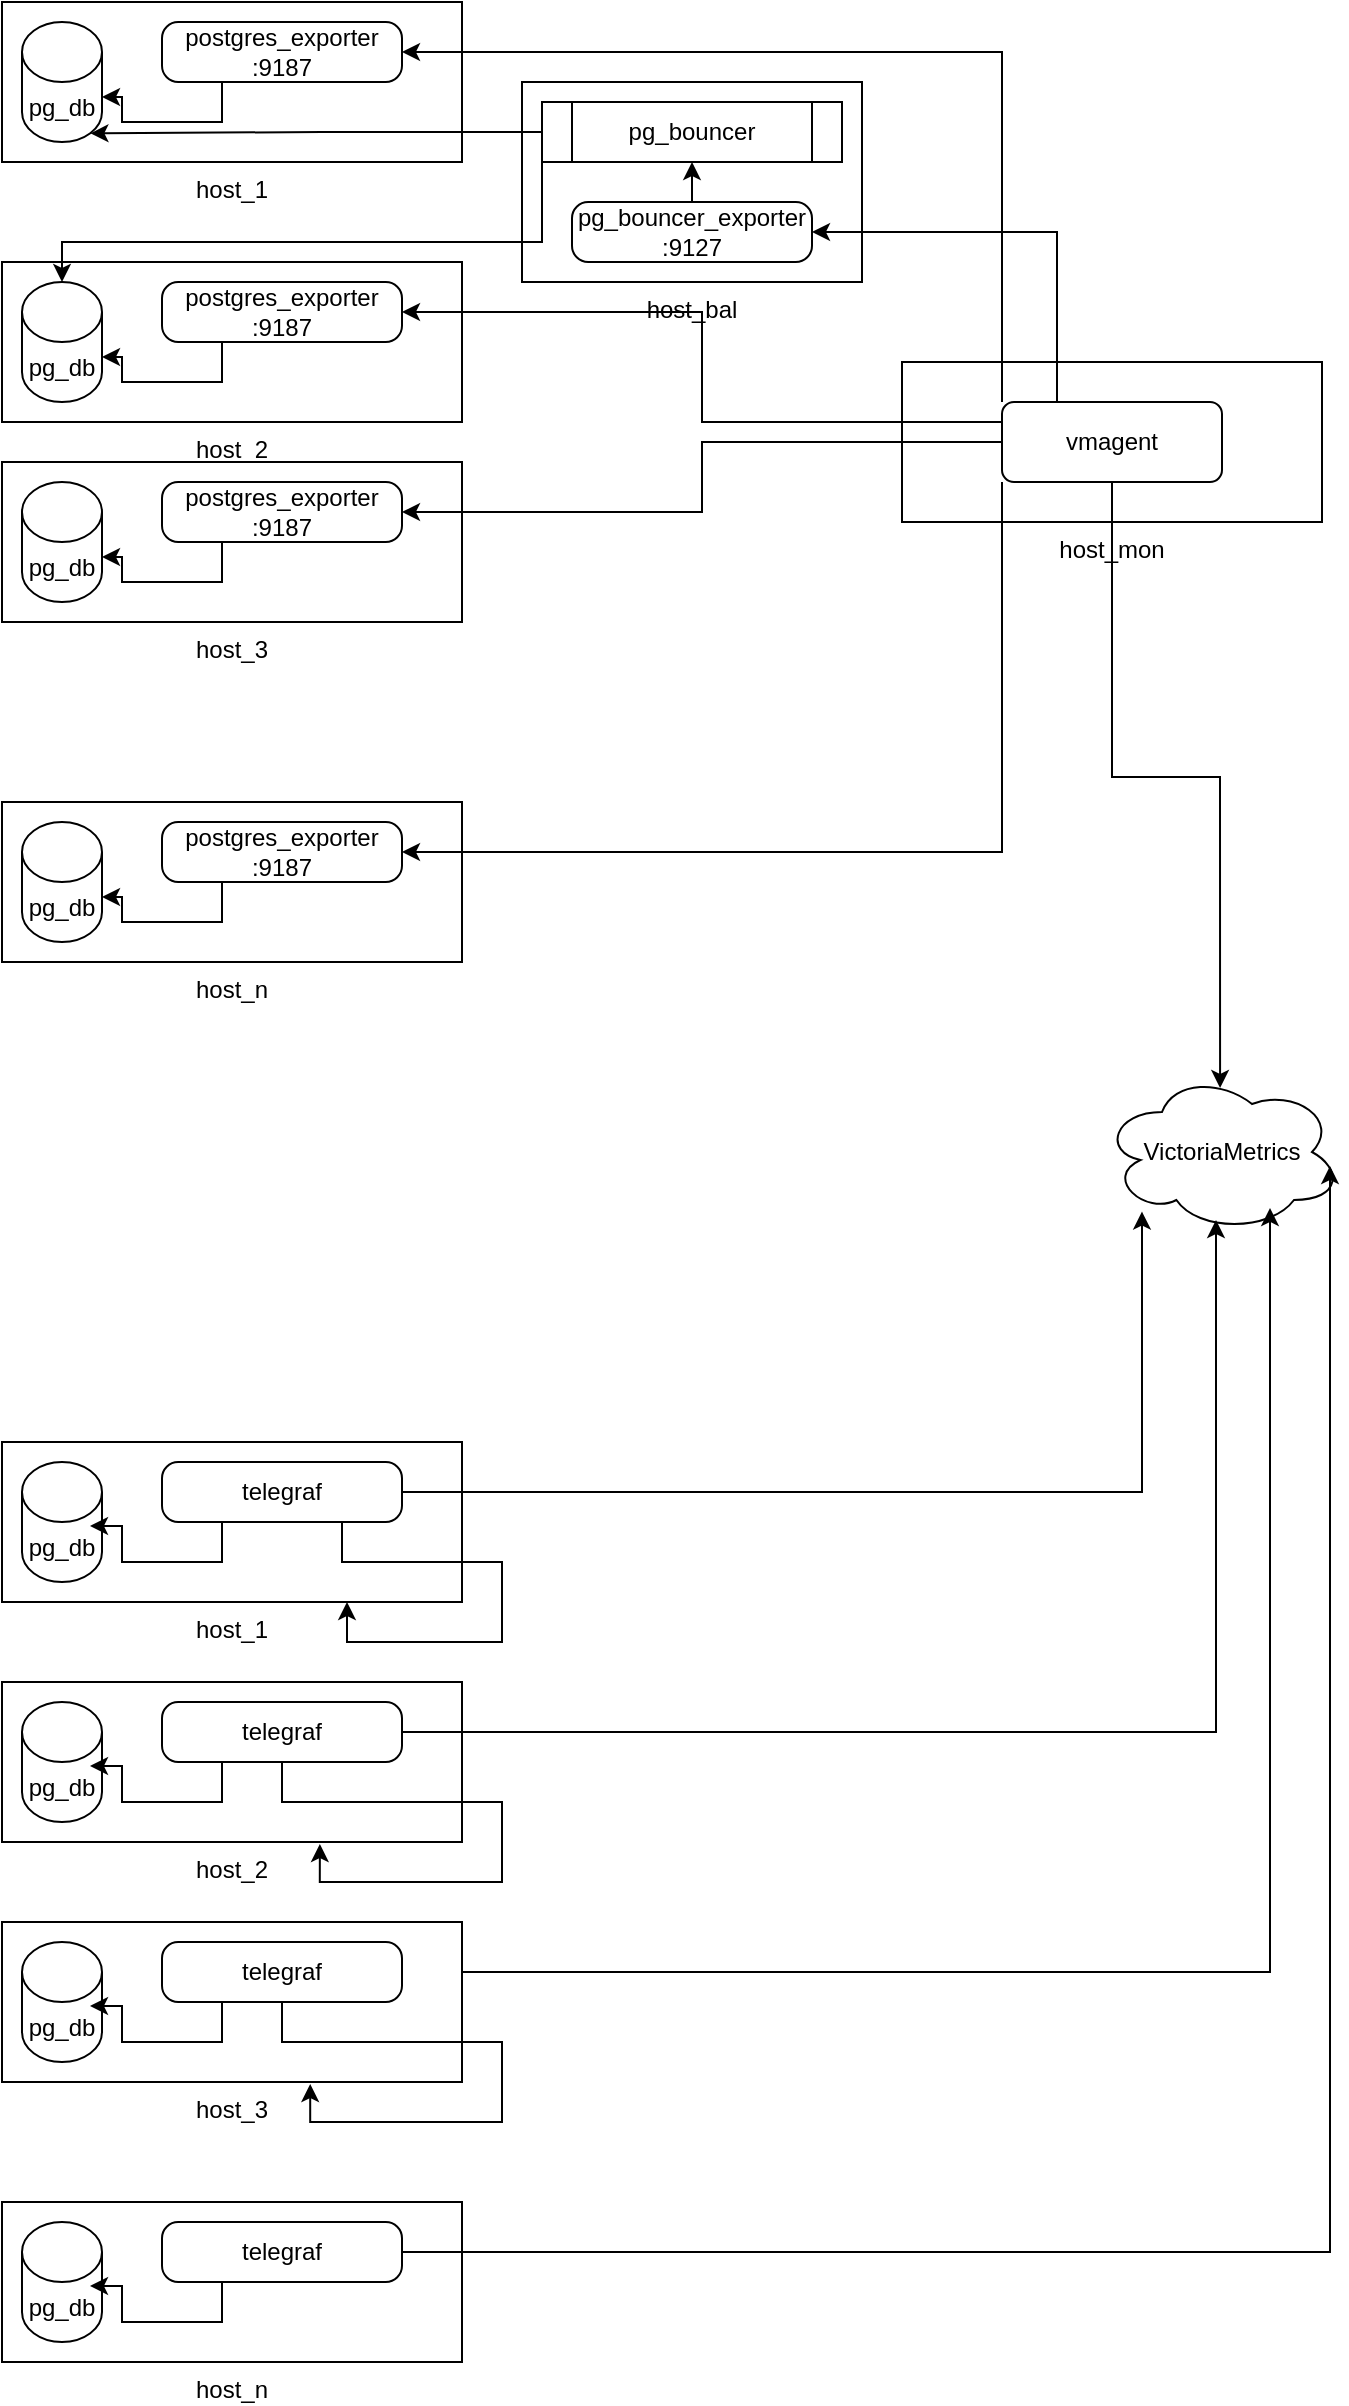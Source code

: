 <mxfile version="14.6.10" type="github">
  <diagram id="4QRazGgu9WMaKBfKX1o5" name="Page-1">
    <mxGraphModel dx="1422" dy="745" grid="1" gridSize="10" guides="1" tooltips="1" connect="1" arrows="1" fold="1" page="1" pageScale="1" pageWidth="827" pageHeight="1169" math="0" shadow="0">
      <root>
        <mxCell id="0" />
        <mxCell id="1" parent="0" />
        <mxCell id="902bRbRnA_5l2vHcmtZ7-46" value="host_bal" style="rounded=0;whiteSpace=wrap;html=1;align=center;labelPosition=center;verticalLabelPosition=bottom;verticalAlign=top;" parent="1" vertex="1">
          <mxGeometry x="290" y="50" width="170" height="100" as="geometry" />
        </mxCell>
        <mxCell id="902bRbRnA_5l2vHcmtZ7-38" value="host_1" style="rounded=0;whiteSpace=wrap;html=1;align=center;labelPosition=center;verticalLabelPosition=bottom;verticalAlign=top;" parent="1" vertex="1">
          <mxGeometry x="30" y="10" width="230" height="80" as="geometry" />
        </mxCell>
        <mxCell id="902bRbRnA_5l2vHcmtZ7-1" value="host_mon" style="rounded=0;whiteSpace=wrap;html=1;align=center;labelPosition=center;verticalLabelPosition=bottom;verticalAlign=top;" parent="1" vertex="1">
          <mxGeometry x="480" y="190" width="210" height="80" as="geometry" />
        </mxCell>
        <mxCell id="902bRbRnA_5l2vHcmtZ7-2" value="pg_db" style="shape=cylinder3;whiteSpace=wrap;html=1;boundedLbl=1;backgroundOutline=1;size=15;" parent="1" vertex="1">
          <mxGeometry x="40" y="20" width="40" height="60" as="geometry" />
        </mxCell>
        <mxCell id="902bRbRnA_5l2vHcmtZ7-17" style="edgeStyle=orthogonalEdgeStyle;rounded=0;orthogonalLoop=1;jettySize=auto;html=1;exitX=0.25;exitY=1;exitDx=0;exitDy=0;entryX=1;entryY=0;entryDx=0;entryDy=37.5;entryPerimeter=0;" parent="1" source="902bRbRnA_5l2vHcmtZ7-3" target="902bRbRnA_5l2vHcmtZ7-2" edge="1">
          <mxGeometry relative="1" as="geometry" />
        </mxCell>
        <mxCell id="902bRbRnA_5l2vHcmtZ7-3" value="postgres_exporter&lt;br&gt;:9187" style="rounded=1;whiteSpace=wrap;html=1;arcSize=27;" parent="1" vertex="1">
          <mxGeometry x="110" y="20" width="120" height="30" as="geometry" />
        </mxCell>
        <mxCell id="902bRbRnA_5l2vHcmtZ7-26" value="host_2" style="rounded=0;whiteSpace=wrap;html=1;align=center;labelPosition=center;verticalLabelPosition=bottom;verticalAlign=top;" parent="1" vertex="1">
          <mxGeometry x="30" y="140" width="230" height="80" as="geometry" />
        </mxCell>
        <mxCell id="902bRbRnA_5l2vHcmtZ7-27" value="pg_db" style="shape=cylinder3;whiteSpace=wrap;html=1;boundedLbl=1;backgroundOutline=1;size=15;" parent="1" vertex="1">
          <mxGeometry x="40" y="150" width="40" height="60" as="geometry" />
        </mxCell>
        <mxCell id="902bRbRnA_5l2vHcmtZ7-28" style="edgeStyle=orthogonalEdgeStyle;rounded=0;orthogonalLoop=1;jettySize=auto;html=1;exitX=0.25;exitY=1;exitDx=0;exitDy=0;entryX=1;entryY=0;entryDx=0;entryDy=37.5;entryPerimeter=0;" parent="1" source="902bRbRnA_5l2vHcmtZ7-29" target="902bRbRnA_5l2vHcmtZ7-27" edge="1">
          <mxGeometry relative="1" as="geometry" />
        </mxCell>
        <mxCell id="902bRbRnA_5l2vHcmtZ7-29" value="postgres_exporter&lt;br&gt;:9187" style="rounded=1;whiteSpace=wrap;html=1;arcSize=27;" parent="1" vertex="1">
          <mxGeometry x="110" y="150" width="120" height="30" as="geometry" />
        </mxCell>
        <mxCell id="902bRbRnA_5l2vHcmtZ7-30" value="host_3" style="rounded=0;whiteSpace=wrap;html=1;align=center;labelPosition=center;verticalLabelPosition=bottom;verticalAlign=top;" parent="1" vertex="1">
          <mxGeometry x="30" y="240" width="230" height="80" as="geometry" />
        </mxCell>
        <mxCell id="902bRbRnA_5l2vHcmtZ7-31" value="pg_db" style="shape=cylinder3;whiteSpace=wrap;html=1;boundedLbl=1;backgroundOutline=1;size=15;" parent="1" vertex="1">
          <mxGeometry x="40" y="250" width="40" height="60" as="geometry" />
        </mxCell>
        <mxCell id="902bRbRnA_5l2vHcmtZ7-32" style="edgeStyle=orthogonalEdgeStyle;rounded=0;orthogonalLoop=1;jettySize=auto;html=1;exitX=0.25;exitY=1;exitDx=0;exitDy=0;entryX=1;entryY=0;entryDx=0;entryDy=37.5;entryPerimeter=0;" parent="1" source="902bRbRnA_5l2vHcmtZ7-33" target="902bRbRnA_5l2vHcmtZ7-31" edge="1">
          <mxGeometry relative="1" as="geometry" />
        </mxCell>
        <mxCell id="902bRbRnA_5l2vHcmtZ7-33" value="postgres_exporter&lt;br&gt;:9187" style="rounded=1;whiteSpace=wrap;html=1;arcSize=27;" parent="1" vertex="1">
          <mxGeometry x="110" y="250" width="120" height="30" as="geometry" />
        </mxCell>
        <mxCell id="902bRbRnA_5l2vHcmtZ7-34" value="host_n" style="rounded=0;whiteSpace=wrap;html=1;align=center;labelPosition=center;verticalLabelPosition=bottom;verticalAlign=top;" parent="1" vertex="1">
          <mxGeometry x="30" y="410" width="230" height="80" as="geometry" />
        </mxCell>
        <mxCell id="902bRbRnA_5l2vHcmtZ7-35" value="pg_db" style="shape=cylinder3;whiteSpace=wrap;html=1;boundedLbl=1;backgroundOutline=1;size=15;" parent="1" vertex="1">
          <mxGeometry x="40" y="420" width="40" height="60" as="geometry" />
        </mxCell>
        <mxCell id="902bRbRnA_5l2vHcmtZ7-36" style="edgeStyle=orthogonalEdgeStyle;rounded=0;orthogonalLoop=1;jettySize=auto;html=1;exitX=0.25;exitY=1;exitDx=0;exitDy=0;entryX=1;entryY=0;entryDx=0;entryDy=37.5;entryPerimeter=0;" parent="1" source="902bRbRnA_5l2vHcmtZ7-37" target="902bRbRnA_5l2vHcmtZ7-35" edge="1">
          <mxGeometry relative="1" as="geometry" />
        </mxCell>
        <mxCell id="902bRbRnA_5l2vHcmtZ7-37" value="postgres_exporter&lt;br&gt;:9187" style="rounded=1;whiteSpace=wrap;html=1;arcSize=27;" parent="1" vertex="1">
          <mxGeometry x="110" y="420" width="120" height="30" as="geometry" />
        </mxCell>
        <mxCell id="902bRbRnA_5l2vHcmtZ7-41" style="edgeStyle=orthogonalEdgeStyle;rounded=0;orthogonalLoop=1;jettySize=auto;html=1;exitX=0;exitY=0;exitDx=0;exitDy=0;entryX=1;entryY=0.5;entryDx=0;entryDy=0;" parent="1" source="902bRbRnA_5l2vHcmtZ7-39" target="902bRbRnA_5l2vHcmtZ7-3" edge="1">
          <mxGeometry relative="1" as="geometry" />
        </mxCell>
        <mxCell id="902bRbRnA_5l2vHcmtZ7-42" style="edgeStyle=orthogonalEdgeStyle;rounded=0;orthogonalLoop=1;jettySize=auto;html=1;exitX=0;exitY=0.25;exitDx=0;exitDy=0;entryX=1;entryY=0.5;entryDx=0;entryDy=0;" parent="1" source="902bRbRnA_5l2vHcmtZ7-39" target="902bRbRnA_5l2vHcmtZ7-29" edge="1">
          <mxGeometry relative="1" as="geometry">
            <mxPoint x="330" y="180" as="targetPoint" />
          </mxGeometry>
        </mxCell>
        <mxCell id="902bRbRnA_5l2vHcmtZ7-43" style="edgeStyle=orthogonalEdgeStyle;rounded=0;orthogonalLoop=1;jettySize=auto;html=1;exitX=0;exitY=0.5;exitDx=0;exitDy=0;entryX=1;entryY=0.5;entryDx=0;entryDy=0;" parent="1" source="902bRbRnA_5l2vHcmtZ7-39" target="902bRbRnA_5l2vHcmtZ7-33" edge="1">
          <mxGeometry relative="1" as="geometry" />
        </mxCell>
        <mxCell id="902bRbRnA_5l2vHcmtZ7-44" style="edgeStyle=orthogonalEdgeStyle;rounded=0;orthogonalLoop=1;jettySize=auto;html=1;exitX=0;exitY=1;exitDx=0;exitDy=0;entryX=1;entryY=0.5;entryDx=0;entryDy=0;" parent="1" source="902bRbRnA_5l2vHcmtZ7-39" target="902bRbRnA_5l2vHcmtZ7-37" edge="1">
          <mxGeometry relative="1" as="geometry" />
        </mxCell>
        <mxCell id="902bRbRnA_5l2vHcmtZ7-45" style="edgeStyle=orthogonalEdgeStyle;rounded=0;orthogonalLoop=1;jettySize=auto;html=1;exitX=0.5;exitY=1;exitDx=0;exitDy=0;entryX=0.492;entryY=0.1;entryDx=0;entryDy=0;entryPerimeter=0;" parent="1" source="902bRbRnA_5l2vHcmtZ7-39" target="902bRbRnA_5l2vHcmtZ7-40" edge="1">
          <mxGeometry relative="1" as="geometry" />
        </mxCell>
        <mxCell id="902bRbRnA_5l2vHcmtZ7-54" style="edgeStyle=orthogonalEdgeStyle;rounded=0;orthogonalLoop=1;jettySize=auto;html=1;exitX=0.25;exitY=0;exitDx=0;exitDy=0;entryX=1;entryY=0.5;entryDx=0;entryDy=0;" parent="1" source="902bRbRnA_5l2vHcmtZ7-39" target="902bRbRnA_5l2vHcmtZ7-51" edge="1">
          <mxGeometry relative="1" as="geometry" />
        </mxCell>
        <mxCell id="902bRbRnA_5l2vHcmtZ7-39" value="vmagent" style="rounded=1;whiteSpace=wrap;html=1;" parent="1" vertex="1">
          <mxGeometry x="530" y="210" width="110" height="40" as="geometry" />
        </mxCell>
        <mxCell id="902bRbRnA_5l2vHcmtZ7-40" value="VictoriaMetrics" style="ellipse;shape=cloud;whiteSpace=wrap;html=1;" parent="1" vertex="1">
          <mxGeometry x="580" y="545" width="120" height="80" as="geometry" />
        </mxCell>
        <mxCell id="902bRbRnA_5l2vHcmtZ7-50" style="edgeStyle=orthogonalEdgeStyle;rounded=0;orthogonalLoop=1;jettySize=auto;html=1;exitX=0;exitY=1;exitDx=0;exitDy=0;" parent="1" source="902bRbRnA_5l2vHcmtZ7-48" target="902bRbRnA_5l2vHcmtZ7-27" edge="1">
          <mxGeometry relative="1" as="geometry">
            <Array as="points">
              <mxPoint x="300" y="130" />
              <mxPoint x="60" y="130" />
            </Array>
          </mxGeometry>
        </mxCell>
        <mxCell id="902bRbRnA_5l2vHcmtZ7-52" style="edgeStyle=orthogonalEdgeStyle;rounded=0;orthogonalLoop=1;jettySize=auto;html=1;exitX=0;exitY=0.5;exitDx=0;exitDy=0;entryX=0.855;entryY=1;entryDx=0;entryDy=-4.35;entryPerimeter=0;" parent="1" source="902bRbRnA_5l2vHcmtZ7-48" target="902bRbRnA_5l2vHcmtZ7-2" edge="1">
          <mxGeometry relative="1" as="geometry" />
        </mxCell>
        <mxCell id="902bRbRnA_5l2vHcmtZ7-48" value="pg_bouncer" style="shape=process;whiteSpace=wrap;html=1;backgroundOutline=1;" parent="1" vertex="1">
          <mxGeometry x="300" y="60" width="150" height="30" as="geometry" />
        </mxCell>
        <mxCell id="902bRbRnA_5l2vHcmtZ7-53" style="edgeStyle=orthogonalEdgeStyle;rounded=0;orthogonalLoop=1;jettySize=auto;html=1;exitX=0.5;exitY=0;exitDx=0;exitDy=0;entryX=0.5;entryY=1;entryDx=0;entryDy=0;" parent="1" source="902bRbRnA_5l2vHcmtZ7-51" target="902bRbRnA_5l2vHcmtZ7-48" edge="1">
          <mxGeometry relative="1" as="geometry" />
        </mxCell>
        <mxCell id="902bRbRnA_5l2vHcmtZ7-51" value="pg_bouncer_exporter&lt;br&gt;:9127" style="rounded=1;whiteSpace=wrap;html=1;arcSize=27;" parent="1" vertex="1">
          <mxGeometry x="315" y="110" width="120" height="30" as="geometry" />
        </mxCell>
        <mxCell id="902bRbRnA_5l2vHcmtZ7-55" value="host_1" style="rounded=0;whiteSpace=wrap;html=1;align=center;labelPosition=center;verticalLabelPosition=bottom;verticalAlign=top;" parent="1" vertex="1">
          <mxGeometry x="30" y="730" width="230" height="80" as="geometry" />
        </mxCell>
        <mxCell id="902bRbRnA_5l2vHcmtZ7-56" value="pg_db" style="shape=cylinder3;whiteSpace=wrap;html=1;boundedLbl=1;backgroundOutline=1;size=15;" parent="1" vertex="1">
          <mxGeometry x="40" y="740" width="40" height="60" as="geometry" />
        </mxCell>
        <mxCell id="eqPKZl8lgO3WAEdbTDNA-1" style="edgeStyle=orthogonalEdgeStyle;rounded=0;orthogonalLoop=1;jettySize=auto;html=1;exitX=0.25;exitY=1;exitDx=0;exitDy=0;entryX=0.85;entryY=0.533;entryDx=0;entryDy=0;entryPerimeter=0;" edge="1" parent="1" source="902bRbRnA_5l2vHcmtZ7-57" target="902bRbRnA_5l2vHcmtZ7-56">
          <mxGeometry relative="1" as="geometry" />
        </mxCell>
        <mxCell id="eqPKZl8lgO3WAEdbTDNA-14" style="edgeStyle=orthogonalEdgeStyle;rounded=0;orthogonalLoop=1;jettySize=auto;html=1;exitX=1;exitY=0.5;exitDx=0;exitDy=0;" edge="1" parent="1" source="902bRbRnA_5l2vHcmtZ7-57" target="902bRbRnA_5l2vHcmtZ7-40">
          <mxGeometry relative="1" as="geometry">
            <Array as="points">
              <mxPoint x="600" y="755" />
            </Array>
          </mxGeometry>
        </mxCell>
        <mxCell id="eqPKZl8lgO3WAEdbTDNA-21" style="edgeStyle=orthogonalEdgeStyle;rounded=0;orthogonalLoop=1;jettySize=auto;html=1;exitX=0.75;exitY=1;exitDx=0;exitDy=0;entryX=0.75;entryY=1;entryDx=0;entryDy=0;" edge="1" parent="1" source="902bRbRnA_5l2vHcmtZ7-57" target="902bRbRnA_5l2vHcmtZ7-55">
          <mxGeometry relative="1" as="geometry" />
        </mxCell>
        <mxCell id="902bRbRnA_5l2vHcmtZ7-57" value="telegraf" style="rounded=1;whiteSpace=wrap;html=1;arcSize=27;" parent="1" vertex="1">
          <mxGeometry x="110" y="740" width="120" height="30" as="geometry" />
        </mxCell>
        <mxCell id="eqPKZl8lgO3WAEdbTDNA-2" value="host_2" style="rounded=0;whiteSpace=wrap;html=1;align=center;labelPosition=center;verticalLabelPosition=bottom;verticalAlign=top;" vertex="1" parent="1">
          <mxGeometry x="30" y="850" width="230" height="80" as="geometry" />
        </mxCell>
        <mxCell id="eqPKZl8lgO3WAEdbTDNA-3" value="pg_db" style="shape=cylinder3;whiteSpace=wrap;html=1;boundedLbl=1;backgroundOutline=1;size=15;" vertex="1" parent="1">
          <mxGeometry x="40" y="860" width="40" height="60" as="geometry" />
        </mxCell>
        <mxCell id="eqPKZl8lgO3WAEdbTDNA-4" style="edgeStyle=orthogonalEdgeStyle;rounded=0;orthogonalLoop=1;jettySize=auto;html=1;exitX=0.25;exitY=1;exitDx=0;exitDy=0;entryX=0.85;entryY=0.533;entryDx=0;entryDy=0;entryPerimeter=0;" edge="1" parent="1" source="eqPKZl8lgO3WAEdbTDNA-5" target="eqPKZl8lgO3WAEdbTDNA-3">
          <mxGeometry relative="1" as="geometry" />
        </mxCell>
        <mxCell id="eqPKZl8lgO3WAEdbTDNA-20" style="edgeStyle=orthogonalEdgeStyle;rounded=0;orthogonalLoop=1;jettySize=auto;html=1;exitX=0.5;exitY=1;exitDx=0;exitDy=0;entryX=0.691;entryY=1.013;entryDx=0;entryDy=0;entryPerimeter=0;" edge="1" parent="1" source="eqPKZl8lgO3WAEdbTDNA-5" target="eqPKZl8lgO3WAEdbTDNA-2">
          <mxGeometry relative="1" as="geometry" />
        </mxCell>
        <mxCell id="eqPKZl8lgO3WAEdbTDNA-22" style="edgeStyle=orthogonalEdgeStyle;rounded=0;orthogonalLoop=1;jettySize=auto;html=1;exitX=1;exitY=0.5;exitDx=0;exitDy=0;entryX=0.475;entryY=0.925;entryDx=0;entryDy=0;entryPerimeter=0;" edge="1" parent="1" source="eqPKZl8lgO3WAEdbTDNA-5" target="902bRbRnA_5l2vHcmtZ7-40">
          <mxGeometry relative="1" as="geometry" />
        </mxCell>
        <mxCell id="eqPKZl8lgO3WAEdbTDNA-5" value="telegraf" style="rounded=1;whiteSpace=wrap;html=1;arcSize=27;" vertex="1" parent="1">
          <mxGeometry x="110" y="860" width="120" height="30" as="geometry" />
        </mxCell>
        <mxCell id="eqPKZl8lgO3WAEdbTDNA-16" style="edgeStyle=orthogonalEdgeStyle;rounded=0;orthogonalLoop=1;jettySize=auto;html=1;exitX=1;exitY=0.5;exitDx=0;exitDy=0;entryX=0.7;entryY=0.85;entryDx=0;entryDy=0;entryPerimeter=0;" edge="1" parent="1" source="eqPKZl8lgO3WAEdbTDNA-9" target="902bRbRnA_5l2vHcmtZ7-40">
          <mxGeometry relative="1" as="geometry" />
        </mxCell>
        <mxCell id="eqPKZl8lgO3WAEdbTDNA-6" value="host_3" style="rounded=0;whiteSpace=wrap;html=1;align=center;labelPosition=center;verticalLabelPosition=bottom;verticalAlign=top;" vertex="1" parent="1">
          <mxGeometry x="30" y="970" width="230" height="80" as="geometry" />
        </mxCell>
        <mxCell id="eqPKZl8lgO3WAEdbTDNA-7" value="pg_db" style="shape=cylinder3;whiteSpace=wrap;html=1;boundedLbl=1;backgroundOutline=1;size=15;" vertex="1" parent="1">
          <mxGeometry x="40" y="980" width="40" height="60" as="geometry" />
        </mxCell>
        <mxCell id="eqPKZl8lgO3WAEdbTDNA-8" style="edgeStyle=orthogonalEdgeStyle;rounded=0;orthogonalLoop=1;jettySize=auto;html=1;exitX=0.25;exitY=1;exitDx=0;exitDy=0;entryX=0.85;entryY=0.533;entryDx=0;entryDy=0;entryPerimeter=0;" edge="1" parent="1" source="eqPKZl8lgO3WAEdbTDNA-9" target="eqPKZl8lgO3WAEdbTDNA-7">
          <mxGeometry relative="1" as="geometry" />
        </mxCell>
        <mxCell id="eqPKZl8lgO3WAEdbTDNA-19" style="edgeStyle=orthogonalEdgeStyle;rounded=0;orthogonalLoop=1;jettySize=auto;html=1;exitX=0.5;exitY=1;exitDx=0;exitDy=0;entryX=0.67;entryY=1.013;entryDx=0;entryDy=0;entryPerimeter=0;" edge="1" parent="1" source="eqPKZl8lgO3WAEdbTDNA-9" target="eqPKZl8lgO3WAEdbTDNA-6">
          <mxGeometry relative="1" as="geometry" />
        </mxCell>
        <mxCell id="eqPKZl8lgO3WAEdbTDNA-9" value="telegraf" style="rounded=1;whiteSpace=wrap;html=1;arcSize=27;" vertex="1" parent="1">
          <mxGeometry x="110" y="980" width="120" height="30" as="geometry" />
        </mxCell>
        <mxCell id="eqPKZl8lgO3WAEdbTDNA-10" value="host_n" style="rounded=0;whiteSpace=wrap;html=1;align=center;labelPosition=center;verticalLabelPosition=bottom;verticalAlign=top;" vertex="1" parent="1">
          <mxGeometry x="30" y="1110" width="230" height="80" as="geometry" />
        </mxCell>
        <mxCell id="eqPKZl8lgO3WAEdbTDNA-11" value="pg_db" style="shape=cylinder3;whiteSpace=wrap;html=1;boundedLbl=1;backgroundOutline=1;size=15;" vertex="1" parent="1">
          <mxGeometry x="40" y="1120" width="40" height="60" as="geometry" />
        </mxCell>
        <mxCell id="eqPKZl8lgO3WAEdbTDNA-12" style="edgeStyle=orthogonalEdgeStyle;rounded=0;orthogonalLoop=1;jettySize=auto;html=1;exitX=0.25;exitY=1;exitDx=0;exitDy=0;entryX=0.85;entryY=0.533;entryDx=0;entryDy=0;entryPerimeter=0;" edge="1" parent="1" source="eqPKZl8lgO3WAEdbTDNA-13" target="eqPKZl8lgO3WAEdbTDNA-11">
          <mxGeometry relative="1" as="geometry" />
        </mxCell>
        <mxCell id="eqPKZl8lgO3WAEdbTDNA-17" style="edgeStyle=orthogonalEdgeStyle;rounded=0;orthogonalLoop=1;jettySize=auto;html=1;exitX=1;exitY=0.5;exitDx=0;exitDy=0;entryX=0.95;entryY=0.588;entryDx=0;entryDy=0;entryPerimeter=0;" edge="1" parent="1" source="eqPKZl8lgO3WAEdbTDNA-13" target="902bRbRnA_5l2vHcmtZ7-40">
          <mxGeometry relative="1" as="geometry" />
        </mxCell>
        <mxCell id="eqPKZl8lgO3WAEdbTDNA-13" value="telegraf" style="rounded=1;whiteSpace=wrap;html=1;arcSize=27;" vertex="1" parent="1">
          <mxGeometry x="110" y="1120" width="120" height="30" as="geometry" />
        </mxCell>
      </root>
    </mxGraphModel>
  </diagram>
</mxfile>
